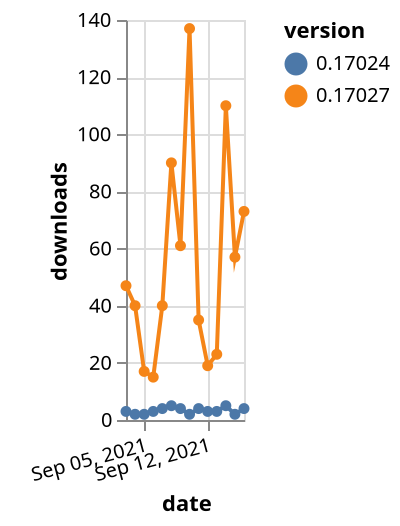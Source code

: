 {"$schema": "https://vega.github.io/schema/vega-lite/v5.json", "description": "A simple bar chart with embedded data.", "data": {"values": [{"date": "2021-09-03", "total": 61708, "delta": 47, "version": "0.17027"}, {"date": "2021-09-04", "total": 61748, "delta": 40, "version": "0.17027"}, {"date": "2021-09-05", "total": 61765, "delta": 17, "version": "0.17027"}, {"date": "2021-09-06", "total": 61780, "delta": 15, "version": "0.17027"}, {"date": "2021-09-07", "total": 61820, "delta": 40, "version": "0.17027"}, {"date": "2021-09-08", "total": 61910, "delta": 90, "version": "0.17027"}, {"date": "2021-09-09", "total": 61971, "delta": 61, "version": "0.17027"}, {"date": "2021-09-10", "total": 62108, "delta": 137, "version": "0.17027"}, {"date": "2021-09-11", "total": 62143, "delta": 35, "version": "0.17027"}, {"date": "2021-09-12", "total": 62162, "delta": 19, "version": "0.17027"}, {"date": "2021-09-13", "total": 62185, "delta": 23, "version": "0.17027"}, {"date": "2021-09-14", "total": 62295, "delta": 110, "version": "0.17027"}, {"date": "2021-09-15", "total": 62352, "delta": 57, "version": "0.17027"}, {"date": "2021-09-16", "total": 62425, "delta": 73, "version": "0.17027"}, {"date": "2021-09-03", "total": 20476, "delta": 3, "version": "0.17024"}, {"date": "2021-09-04", "total": 20478, "delta": 2, "version": "0.17024"}, {"date": "2021-09-05", "total": 20480, "delta": 2, "version": "0.17024"}, {"date": "2021-09-06", "total": 20483, "delta": 3, "version": "0.17024"}, {"date": "2021-09-07", "total": 20487, "delta": 4, "version": "0.17024"}, {"date": "2021-09-08", "total": 20492, "delta": 5, "version": "0.17024"}, {"date": "2021-09-09", "total": 20496, "delta": 4, "version": "0.17024"}, {"date": "2021-09-10", "total": 20498, "delta": 2, "version": "0.17024"}, {"date": "2021-09-11", "total": 20502, "delta": 4, "version": "0.17024"}, {"date": "2021-09-12", "total": 20505, "delta": 3, "version": "0.17024"}, {"date": "2021-09-13", "total": 20508, "delta": 3, "version": "0.17024"}, {"date": "2021-09-14", "total": 20513, "delta": 5, "version": "0.17024"}, {"date": "2021-09-15", "total": 20515, "delta": 2, "version": "0.17024"}, {"date": "2021-09-16", "total": 20519, "delta": 4, "version": "0.17024"}]}, "width": "container", "mark": {"type": "line", "point": {"filled": true}}, "encoding": {"x": {"field": "date", "type": "temporal", "timeUnit": "yearmonthdate", "title": "date", "axis": {"labelAngle": -15}}, "y": {"field": "delta", "type": "quantitative", "title": "downloads"}, "color": {"field": "version", "type": "nominal"}, "tooltip": {"field": "delta"}}}